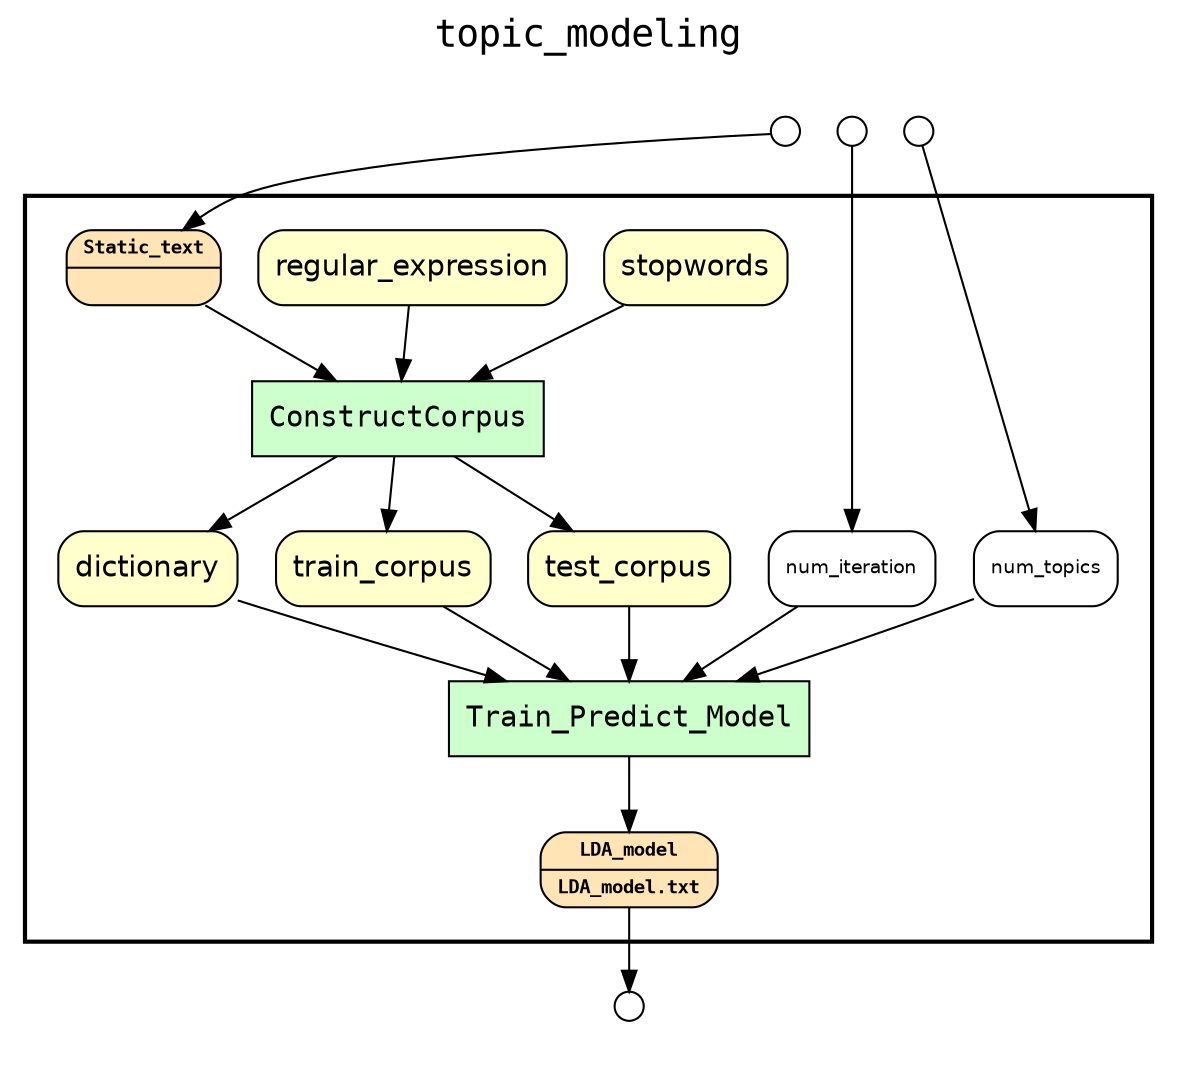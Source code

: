 
digraph yw_data_view {
rankdir=TB
fontname=Courier; fontsize=18; labelloc=t
label="topic_modeling"
subgraph cluster_workflow { label=""; color=black; penwidth=2
subgraph cluster_workflow_inner { label=""; color=white
node[shape=box style="filled" fillcolor="#CCFFCC" peripheries=1 fontname=Courier]
ConstructCorpus
Train_Predict_Model
node[shape=box style="filled" fillcolor="#CCFFCC" peripheries=1 fontname=Courier]
ConstructCorpus
Train_Predict_Model
node[shape=box style="rounded,filled" fillcolor="#FFFFCC" peripheries=1 fontname=Helvetica]
stopwords
regular_expression
dictionary
train_corpus
test_corpus
node[shape=box style="rounded,filled" fillcolor="#FFE4B5" peripheries=1 fontname="Courier-Bold" fontsize=9]
Static_text[shape=record rankdir=LR label="{<f0> Static_text |<f1>}"]
node[shape=box style="rounded,filled" fillcolor="#FFE4B5" peripheries=1 fontname="Courier-Bold" fontsize=9]
LDA_model[shape=record rankdir=LR label="{<f0> LDA_model |<f1>LDA_model.txt\l}"]
node[shape=box style="rounded,filled" fillcolor="#FFFFFF" peripheries=1 fontname=Helvetica]
num_iteration
num_topics
}}
subgraph cluster_inflows { label=""; color=white; penwidth=2
subgraph cluster_inflows_inner { label=""; color=white
node[shape=circle fillcolor="#FFFFFF" peripheries=1 width=0.2]
Static_text_inflow [label=""]
num_iteration_inflow [label=""]
num_topics_inflow [label=""]
}}
subgraph cluster_outflows { label=""; color=white; penwidth=2
subgraph cluster_outflows_inner { label=""; color=white
node[shape=circle fillcolor="#FFFFFF" peripheries=1 width=0.2]
LDA_model_outflow [label=""]
}}
num_topics -> Train_Predict_Model
num_iteration -> Train_Predict_Model
test_corpus -> Train_Predict_Model
train_corpus -> Train_Predict_Model
dictionary -> Train_Predict_Model
regular_expression -> ConstructCorpus
stopwords -> ConstructCorpus
Static_text -> ConstructCorpus
ConstructCorpus -> dictionary
ConstructCorpus -> train_corpus
ConstructCorpus -> test_corpus
Train_Predict_Model -> LDA_model
Static_text_inflow -> Static_text
num_iteration_inflow -> num_iteration
num_topics_inflow -> num_topics
LDA_model -> LDA_model_outflow
}


